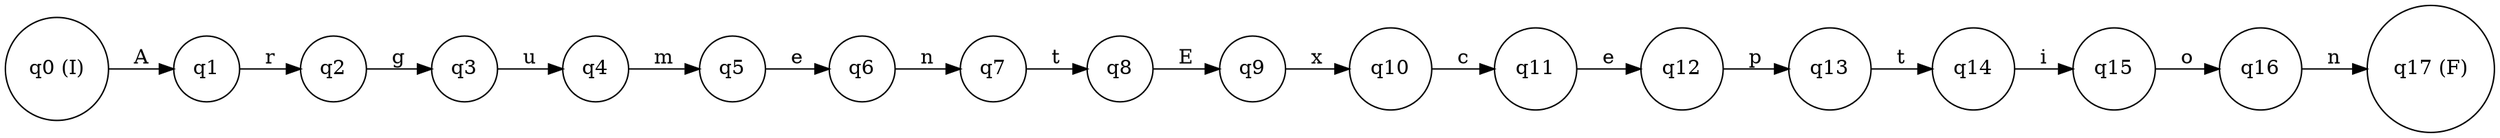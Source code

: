 digraph finite_state_machine {
rankdir=LR;
node [shape = circle];
q0 [label="q0 (I)"];
q1 [label="q1"];
q2 [label="q2"];
q3 [label="q3"];
q4 [label="q4"];
q5 [label="q5"];
q6 [label="q6"];
q7 [label="q7"];
q8 [label="q8"];
q9 [label="q9"];
q10 [label="q10"];
q11 [label="q11"];
q12 [label="q12"];
q13 [label="q13"];
q14 [label="q14"];
q15 [label="q15"];
q16 [label="q16"];
q17 [label="q17 (F)"];
q0 -> q1 [label="A"];
q1 -> q2 [label="r"];
q2 -> q3 [label="g"];
q3 -> q4 [label="u"];
q4 -> q5 [label="m"];
q5 -> q6 [label="e"];
q6 -> q7 [label="n"];
q7 -> q8 [label="t"];
q8 -> q9 [label="E"];
q9 -> q10 [label="x"];
q10 -> q11 [label="c"];
q11 -> q12 [label="e"];
q12 -> q13 [label="p"];
q13 -> q14 [label="t"];
q14 -> q15 [label="i"];
q15 -> q16 [label="o"];
q16 -> q17 [label="n"];
}